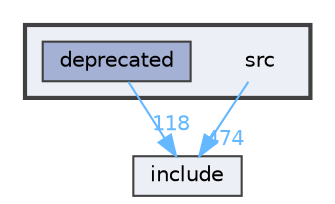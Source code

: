 digraph "src"
{
 // LATEX_PDF_SIZE
  bgcolor="transparent";
  edge [fontname=Helvetica,fontsize=10,labelfontname=Helvetica,labelfontsize=10];
  node [fontname=Helvetica,fontsize=10,shape=box,height=0.2,width=0.4];
  compound=true
  subgraph clusterdir_e4ecc912d2d9b5596a92f119b427736e {
    graph [ bgcolor="#edeff6", pencolor="grey25", label="", fontname=Helvetica,fontsize=10 style="filled,bold", URL="dir_e4ecc912d2d9b5596a92f119b427736e.html",tooltip=""]
    dir_e4ecc912d2d9b5596a92f119b427736e [shape=plaintext, label="src"];
  dir_bca36ed96fb59e4d8b6b5e479ad15736 [label="deprecated", fillcolor="#a4b1d4", color="grey25", style="filled", URL="dir_bca36ed96fb59e4d8b6b5e479ad15736.html",tooltip=""];
  }
  dir_66c5f6bcef6d1d102e7d85554ffc35e7 [label="include", fillcolor="#edeff6", color="grey25", style="filled", URL="dir_66c5f6bcef6d1d102e7d85554ffc35e7.html",tooltip=""];
  dir_e4ecc912d2d9b5596a92f119b427736e->dir_66c5f6bcef6d1d102e7d85554ffc35e7 [headlabel="474", labeldistance=1.5 headhref="dir_000003_000002.html" color="steelblue1" fontcolor="steelblue1"];
  dir_bca36ed96fb59e4d8b6b5e479ad15736->dir_66c5f6bcef6d1d102e7d85554ffc35e7 [headlabel="118", labeldistance=1.5 headhref="dir_000000_000002.html" color="steelblue1" fontcolor="steelblue1"];
}
